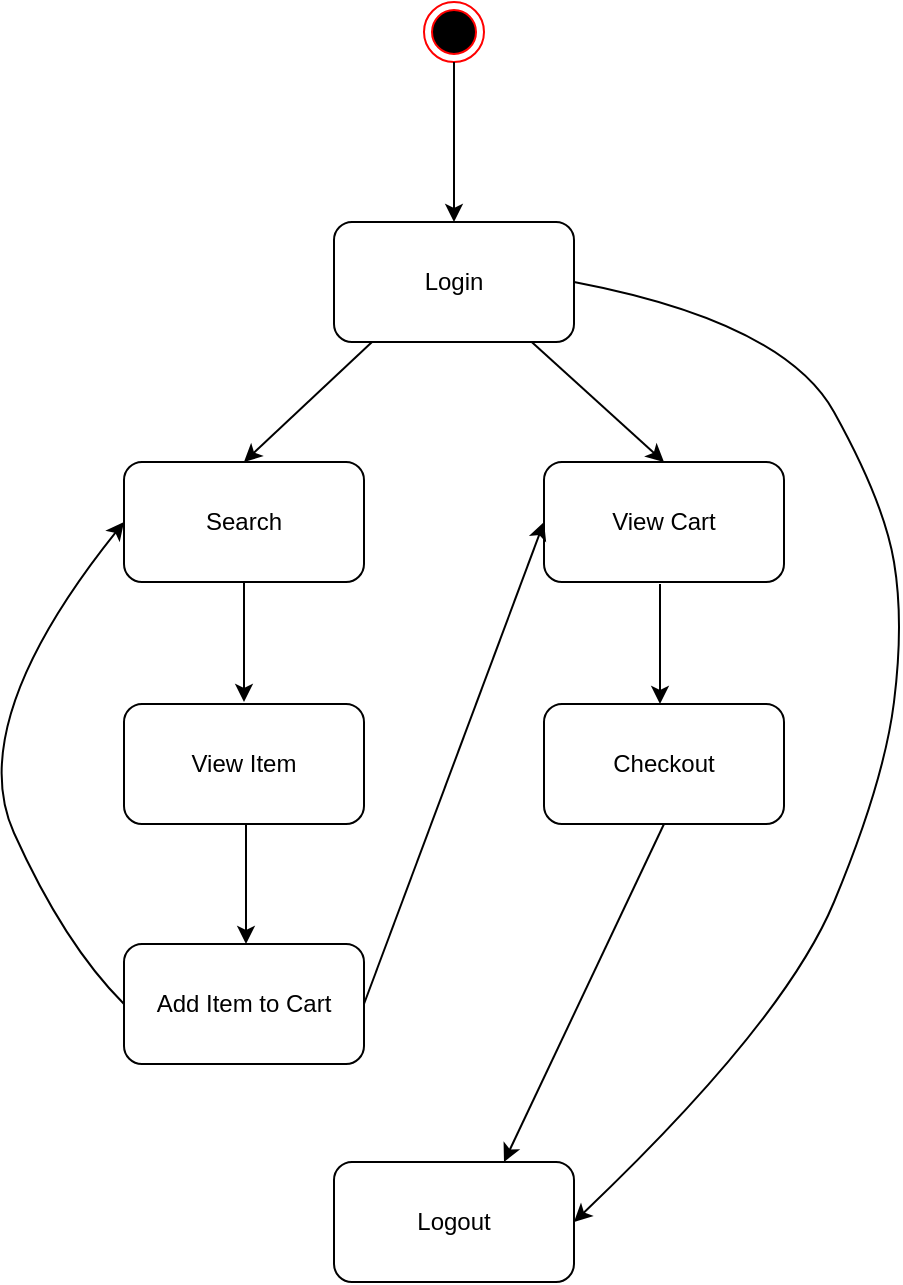 <mxfile version="21.0.8" type="device"><diagram name="Page-1" id="e7e014a7-5840-1c2e-5031-d8a46d1fe8dd"><mxGraphModel dx="649" dy="900" grid="1" gridSize="10" guides="1" tooltips="1" connect="1" arrows="1" fold="1" page="1" pageScale="1" pageWidth="1169" pageHeight="826" background="none" math="0" shadow="0"><root><mxCell id="0"/><mxCell id="1" parent="0"/><mxCell id="a3NS9Y-6wJ_pVjdGApOl-64" value="" style="ellipse;shape=endState;fillColor=#000000;strokeColor=#ff0000" vertex="1" parent="1"><mxGeometry x="540" y="50" width="30" height="30" as="geometry"/></mxCell><mxCell id="a3NS9Y-6wJ_pVjdGApOl-65" value="" style="endArrow=classic;html=1;rounded=0;exitX=0.5;exitY=1;exitDx=0;exitDy=0;" edge="1" parent="1" source="a3NS9Y-6wJ_pVjdGApOl-64"><mxGeometry width="50" height="50" relative="1" as="geometry"><mxPoint x="460" y="560" as="sourcePoint"/><mxPoint x="555" y="160" as="targetPoint"/></mxGeometry></mxCell><mxCell id="a3NS9Y-6wJ_pVjdGApOl-66" value="Login" style="rounded=1;whiteSpace=wrap;html=1;" vertex="1" parent="1"><mxGeometry x="495" y="160" width="120" height="60" as="geometry"/></mxCell><mxCell id="a3NS9Y-6wJ_pVjdGApOl-67" value="" style="endArrow=classic;html=1;rounded=0;entryX=0.5;entryY=0;entryDx=0;entryDy=0;" edge="1" parent="1" target="a3NS9Y-6wJ_pVjdGApOl-69"><mxGeometry width="50" height="50" relative="1" as="geometry"><mxPoint x="514" y="220" as="sourcePoint"/><mxPoint x="484" y="280" as="targetPoint"/></mxGeometry></mxCell><mxCell id="a3NS9Y-6wJ_pVjdGApOl-68" value="" style="endArrow=classic;html=1;rounded=0;exitX=0.581;exitY=0.997;exitDx=0;exitDy=0;exitPerimeter=0;entryX=0.5;entryY=0;entryDx=0;entryDy=0;" edge="1" parent="1" target="a3NS9Y-6wJ_pVjdGApOl-70"><mxGeometry width="50" height="50" relative="1" as="geometry"><mxPoint x="593.72" y="219.82" as="sourcePoint"/><mxPoint x="629" y="280" as="targetPoint"/></mxGeometry></mxCell><mxCell id="a3NS9Y-6wJ_pVjdGApOl-69" value="Search" style="rounded=1;whiteSpace=wrap;html=1;" vertex="1" parent="1"><mxGeometry x="390" y="280" width="120" height="60" as="geometry"/></mxCell><mxCell id="a3NS9Y-6wJ_pVjdGApOl-70" value="View Cart" style="rounded=1;whiteSpace=wrap;html=1;" vertex="1" parent="1"><mxGeometry x="600" y="280" width="120" height="60" as="geometry"/></mxCell><mxCell id="a3NS9Y-6wJ_pVjdGApOl-71" value="" style="endArrow=classic;html=1;rounded=0;exitX=0.5;exitY=1;exitDx=0;exitDy=0;" edge="1" parent="1" source="a3NS9Y-6wJ_pVjdGApOl-69"><mxGeometry width="50" height="50" relative="1" as="geometry"><mxPoint x="452" y="347" as="sourcePoint"/><mxPoint x="450" y="400" as="targetPoint"/></mxGeometry></mxCell><mxCell id="a3NS9Y-6wJ_pVjdGApOl-72" value="View Item" style="rounded=1;whiteSpace=wrap;html=1;" vertex="1" parent="1"><mxGeometry x="390" y="401" width="120" height="60" as="geometry"/></mxCell><mxCell id="a3NS9Y-6wJ_pVjdGApOl-73" value="" style="endArrow=classic;html=1;rounded=0;exitX=0.5;exitY=1;exitDx=0;exitDy=0;" edge="1" parent="1"><mxGeometry width="50" height="50" relative="1" as="geometry"><mxPoint x="451" y="461" as="sourcePoint"/><mxPoint x="451" y="521" as="targetPoint"/></mxGeometry></mxCell><mxCell id="a3NS9Y-6wJ_pVjdGApOl-74" value="Add Item to Cart" style="rounded=1;whiteSpace=wrap;html=1;" vertex="1" parent="1"><mxGeometry x="390" y="521" width="120" height="60" as="geometry"/></mxCell><mxCell id="a3NS9Y-6wJ_pVjdGApOl-75" value="" style="curved=1;endArrow=classic;html=1;rounded=0;exitX=0;exitY=0.5;exitDx=0;exitDy=0;entryX=0;entryY=0.5;entryDx=0;entryDy=0;" edge="1" parent="1" source="a3NS9Y-6wJ_pVjdGApOl-74" target="a3NS9Y-6wJ_pVjdGApOl-69"><mxGeometry width="50" height="50" relative="1" as="geometry"><mxPoint x="310" y="521" as="sourcePoint"/><mxPoint x="360" y="471" as="targetPoint"/><Array as="points"><mxPoint x="360" y="521"/><mxPoint x="310" y="410"/></Array></mxGeometry></mxCell><mxCell id="a3NS9Y-6wJ_pVjdGApOl-79" value="" style="endArrow=classic;html=1;rounded=0;entryX=0;entryY=0.5;entryDx=0;entryDy=0;exitX=1;exitY=0.5;exitDx=0;exitDy=0;" edge="1" parent="1" source="a3NS9Y-6wJ_pVjdGApOl-74" target="a3NS9Y-6wJ_pVjdGApOl-70"><mxGeometry width="50" height="50" relative="1" as="geometry"><mxPoint x="530" y="330" as="sourcePoint"/><mxPoint x="620" y="330" as="targetPoint"/></mxGeometry></mxCell><mxCell id="a3NS9Y-6wJ_pVjdGApOl-82" value="Checkout" style="rounded=1;whiteSpace=wrap;html=1;" vertex="1" parent="1"><mxGeometry x="600" y="401" width="120" height="60" as="geometry"/></mxCell><mxCell id="a3NS9Y-6wJ_pVjdGApOl-83" value="" style="endArrow=classic;html=1;rounded=0;exitX=0.5;exitY=1;exitDx=0;exitDy=0;" edge="1" parent="1"><mxGeometry width="50" height="50" relative="1" as="geometry"><mxPoint x="658" y="341" as="sourcePoint"/><mxPoint x="658" y="401" as="targetPoint"/></mxGeometry></mxCell><mxCell id="a3NS9Y-6wJ_pVjdGApOl-84" value="Logout" style="rounded=1;whiteSpace=wrap;html=1;" vertex="1" parent="1"><mxGeometry x="495" y="630" width="120" height="60" as="geometry"/></mxCell><mxCell id="a3NS9Y-6wJ_pVjdGApOl-86" value="" style="endArrow=classic;html=1;rounded=0;entryX=0.5;entryY=0;entryDx=0;entryDy=0;exitX=0.5;exitY=1;exitDx=0;exitDy=0;" edge="1" parent="1" source="a3NS9Y-6wJ_pVjdGApOl-82"><mxGeometry width="50" height="50" relative="1" as="geometry"><mxPoint x="644" y="570" as="sourcePoint"/><mxPoint x="580" y="630" as="targetPoint"/></mxGeometry></mxCell><mxCell id="a3NS9Y-6wJ_pVjdGApOl-90" value="" style="curved=1;endArrow=classic;html=1;rounded=0;entryX=1;entryY=0.5;entryDx=0;entryDy=0;exitX=1;exitY=0.5;exitDx=0;exitDy=0;" edge="1" parent="1" source="a3NS9Y-6wJ_pVjdGApOl-66" target="a3NS9Y-6wJ_pVjdGApOl-84"><mxGeometry width="50" height="50" relative="1" as="geometry"><mxPoint x="570" y="440" as="sourcePoint"/><mxPoint x="620" y="390" as="targetPoint"/><Array as="points"><mxPoint x="720" y="210"/><mxPoint x="770" y="300"/><mxPoint x="780" y="360"/><mxPoint x="770" y="440"/><mxPoint x="720" y="560"/></Array></mxGeometry></mxCell></root></mxGraphModel></diagram></mxfile>